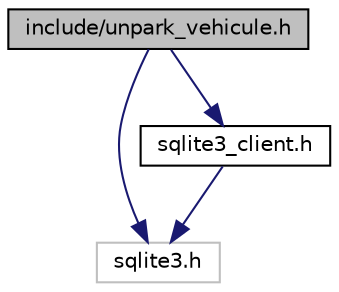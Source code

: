 digraph "include/unpark_vehicule.h"
{
 // LATEX_PDF_SIZE
  edge [fontname="Helvetica",fontsize="10",labelfontname="Helvetica",labelfontsize="10"];
  node [fontname="Helvetica",fontsize="10",shape=record];
  Node1 [label="include/unpark_vehicule.h",height=0.2,width=0.4,color="black", fillcolor="grey75", style="filled", fontcolor="black",tooltip="Prototypes des fonctions de sortie de vehicule."];
  Node1 -> Node2 [color="midnightblue",fontsize="10",style="solid",fontname="Helvetica"];
  Node2 [label="sqlite3.h",height=0.2,width=0.4,color="grey75", fillcolor="white", style="filled",tooltip=" "];
  Node1 -> Node3 [color="midnightblue",fontsize="10",style="solid",fontname="Helvetica"];
  Node3 [label="sqlite3_client.h",height=0.2,width=0.4,color="black", fillcolor="white", style="filled",URL="$sqlite3__client_8h.html",tooltip="Test de connection et fonctions utiles."];
  Node3 -> Node2 [color="midnightblue",fontsize="10",style="solid",fontname="Helvetica"];
}
